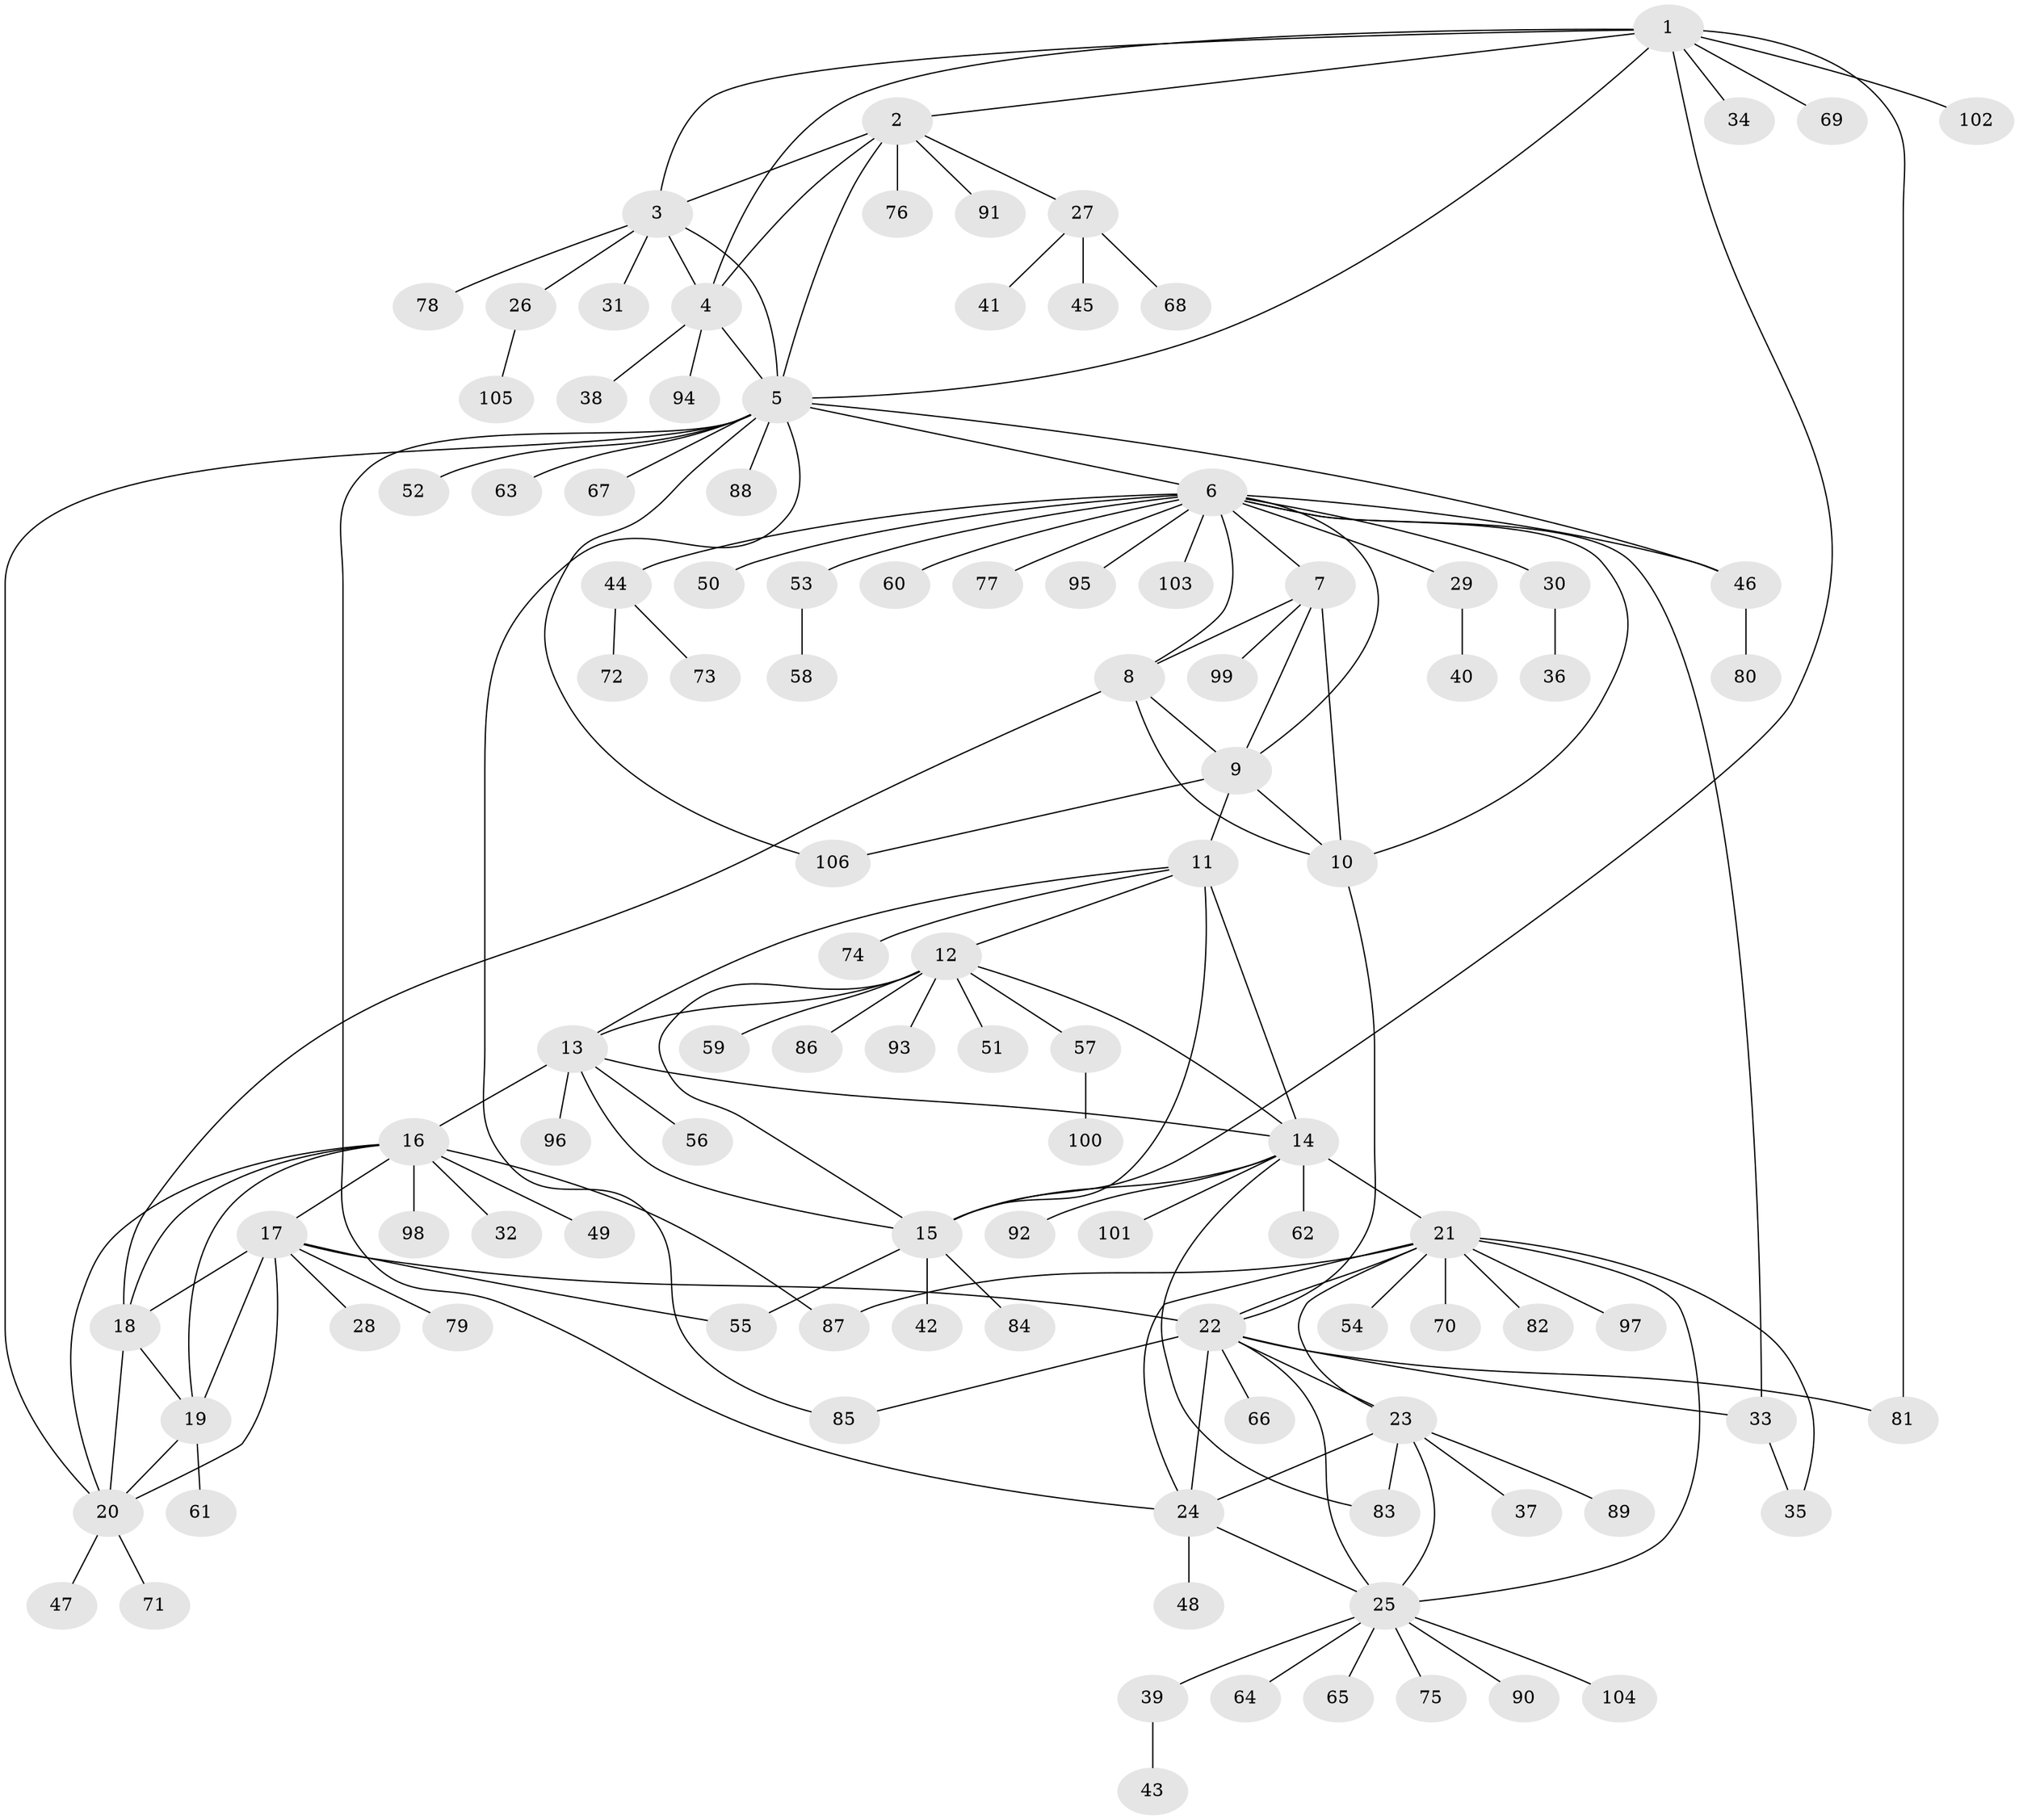 // coarse degree distribution, {13: 0.018867924528301886, 4: 0.09433962264150944, 6: 0.018867924528301886, 5: 0.03773584905660377, 12: 0.018867924528301886, 3: 0.05660377358490566, 8: 0.018867924528301886, 7: 0.03773584905660377, 9: 0.018867924528301886, 15: 0.018867924528301886, 1: 0.6415094339622641, 2: 0.018867924528301886}
// Generated by graph-tools (version 1.1) at 2025/19/03/04/25 18:19:31]
// undirected, 106 vertices, 150 edges
graph export_dot {
graph [start="1"]
  node [color=gray90,style=filled];
  1;
  2;
  3;
  4;
  5;
  6;
  7;
  8;
  9;
  10;
  11;
  12;
  13;
  14;
  15;
  16;
  17;
  18;
  19;
  20;
  21;
  22;
  23;
  24;
  25;
  26;
  27;
  28;
  29;
  30;
  31;
  32;
  33;
  34;
  35;
  36;
  37;
  38;
  39;
  40;
  41;
  42;
  43;
  44;
  45;
  46;
  47;
  48;
  49;
  50;
  51;
  52;
  53;
  54;
  55;
  56;
  57;
  58;
  59;
  60;
  61;
  62;
  63;
  64;
  65;
  66;
  67;
  68;
  69;
  70;
  71;
  72;
  73;
  74;
  75;
  76;
  77;
  78;
  79;
  80;
  81;
  82;
  83;
  84;
  85;
  86;
  87;
  88;
  89;
  90;
  91;
  92;
  93;
  94;
  95;
  96;
  97;
  98;
  99;
  100;
  101;
  102;
  103;
  104;
  105;
  106;
  1 -- 2;
  1 -- 3;
  1 -- 4;
  1 -- 5;
  1 -- 15;
  1 -- 34;
  1 -- 69;
  1 -- 81;
  1 -- 102;
  2 -- 3;
  2 -- 4;
  2 -- 5;
  2 -- 27;
  2 -- 76;
  2 -- 91;
  3 -- 4;
  3 -- 5;
  3 -- 26;
  3 -- 31;
  3 -- 78;
  4 -- 5;
  4 -- 38;
  4 -- 94;
  5 -- 6;
  5 -- 20;
  5 -- 24;
  5 -- 46;
  5 -- 52;
  5 -- 63;
  5 -- 67;
  5 -- 85;
  5 -- 88;
  5 -- 106;
  6 -- 7;
  6 -- 8;
  6 -- 9;
  6 -- 10;
  6 -- 29;
  6 -- 30;
  6 -- 33;
  6 -- 44;
  6 -- 46;
  6 -- 50;
  6 -- 53;
  6 -- 60;
  6 -- 77;
  6 -- 95;
  6 -- 103;
  7 -- 8;
  7 -- 9;
  7 -- 10;
  7 -- 99;
  8 -- 9;
  8 -- 10;
  8 -- 18;
  9 -- 10;
  9 -- 11;
  9 -- 106;
  10 -- 22;
  11 -- 12;
  11 -- 13;
  11 -- 14;
  11 -- 15;
  11 -- 74;
  12 -- 13;
  12 -- 14;
  12 -- 15;
  12 -- 51;
  12 -- 57;
  12 -- 59;
  12 -- 86;
  12 -- 93;
  13 -- 14;
  13 -- 15;
  13 -- 16;
  13 -- 56;
  13 -- 96;
  14 -- 15;
  14 -- 21;
  14 -- 62;
  14 -- 83;
  14 -- 92;
  14 -- 101;
  15 -- 42;
  15 -- 55;
  15 -- 84;
  16 -- 17;
  16 -- 18;
  16 -- 19;
  16 -- 20;
  16 -- 32;
  16 -- 49;
  16 -- 87;
  16 -- 98;
  17 -- 18;
  17 -- 19;
  17 -- 20;
  17 -- 22;
  17 -- 28;
  17 -- 55;
  17 -- 79;
  18 -- 19;
  18 -- 20;
  19 -- 20;
  19 -- 61;
  20 -- 47;
  20 -- 71;
  21 -- 22;
  21 -- 23;
  21 -- 24;
  21 -- 25;
  21 -- 35;
  21 -- 54;
  21 -- 70;
  21 -- 82;
  21 -- 87;
  21 -- 97;
  22 -- 23;
  22 -- 24;
  22 -- 25;
  22 -- 33;
  22 -- 66;
  22 -- 81;
  22 -- 85;
  23 -- 24;
  23 -- 25;
  23 -- 37;
  23 -- 83;
  23 -- 89;
  24 -- 25;
  24 -- 48;
  25 -- 39;
  25 -- 64;
  25 -- 65;
  25 -- 75;
  25 -- 90;
  25 -- 104;
  26 -- 105;
  27 -- 41;
  27 -- 45;
  27 -- 68;
  29 -- 40;
  30 -- 36;
  33 -- 35;
  39 -- 43;
  44 -- 72;
  44 -- 73;
  46 -- 80;
  53 -- 58;
  57 -- 100;
}
